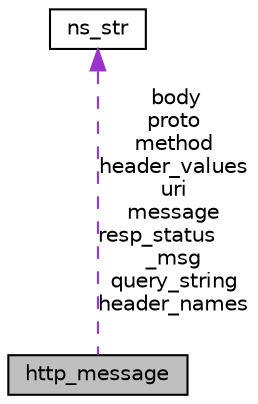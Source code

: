 digraph "http_message"
{
  edge [fontname="Helvetica",fontsize="10",labelfontname="Helvetica",labelfontsize="10"];
  node [fontname="Helvetica",fontsize="10",shape=record];
  Node1 [label="http_message",height=0.2,width=0.4,color="black", fillcolor="grey75", style="filled", fontcolor="black"];
  Node2 -> Node1 [dir="back",color="darkorchid3",fontsize="10",style="dashed",label=" body\nproto\nmethod\nheader_values\nuri\nmessage\nresp_status\l_msg\nquery_string\nheader_names" ,fontname="Helvetica"];
  Node2 [label="ns_str",height=0.2,width=0.4,color="black", fillcolor="white", style="filled",URL="$structns__str.html"];
}
